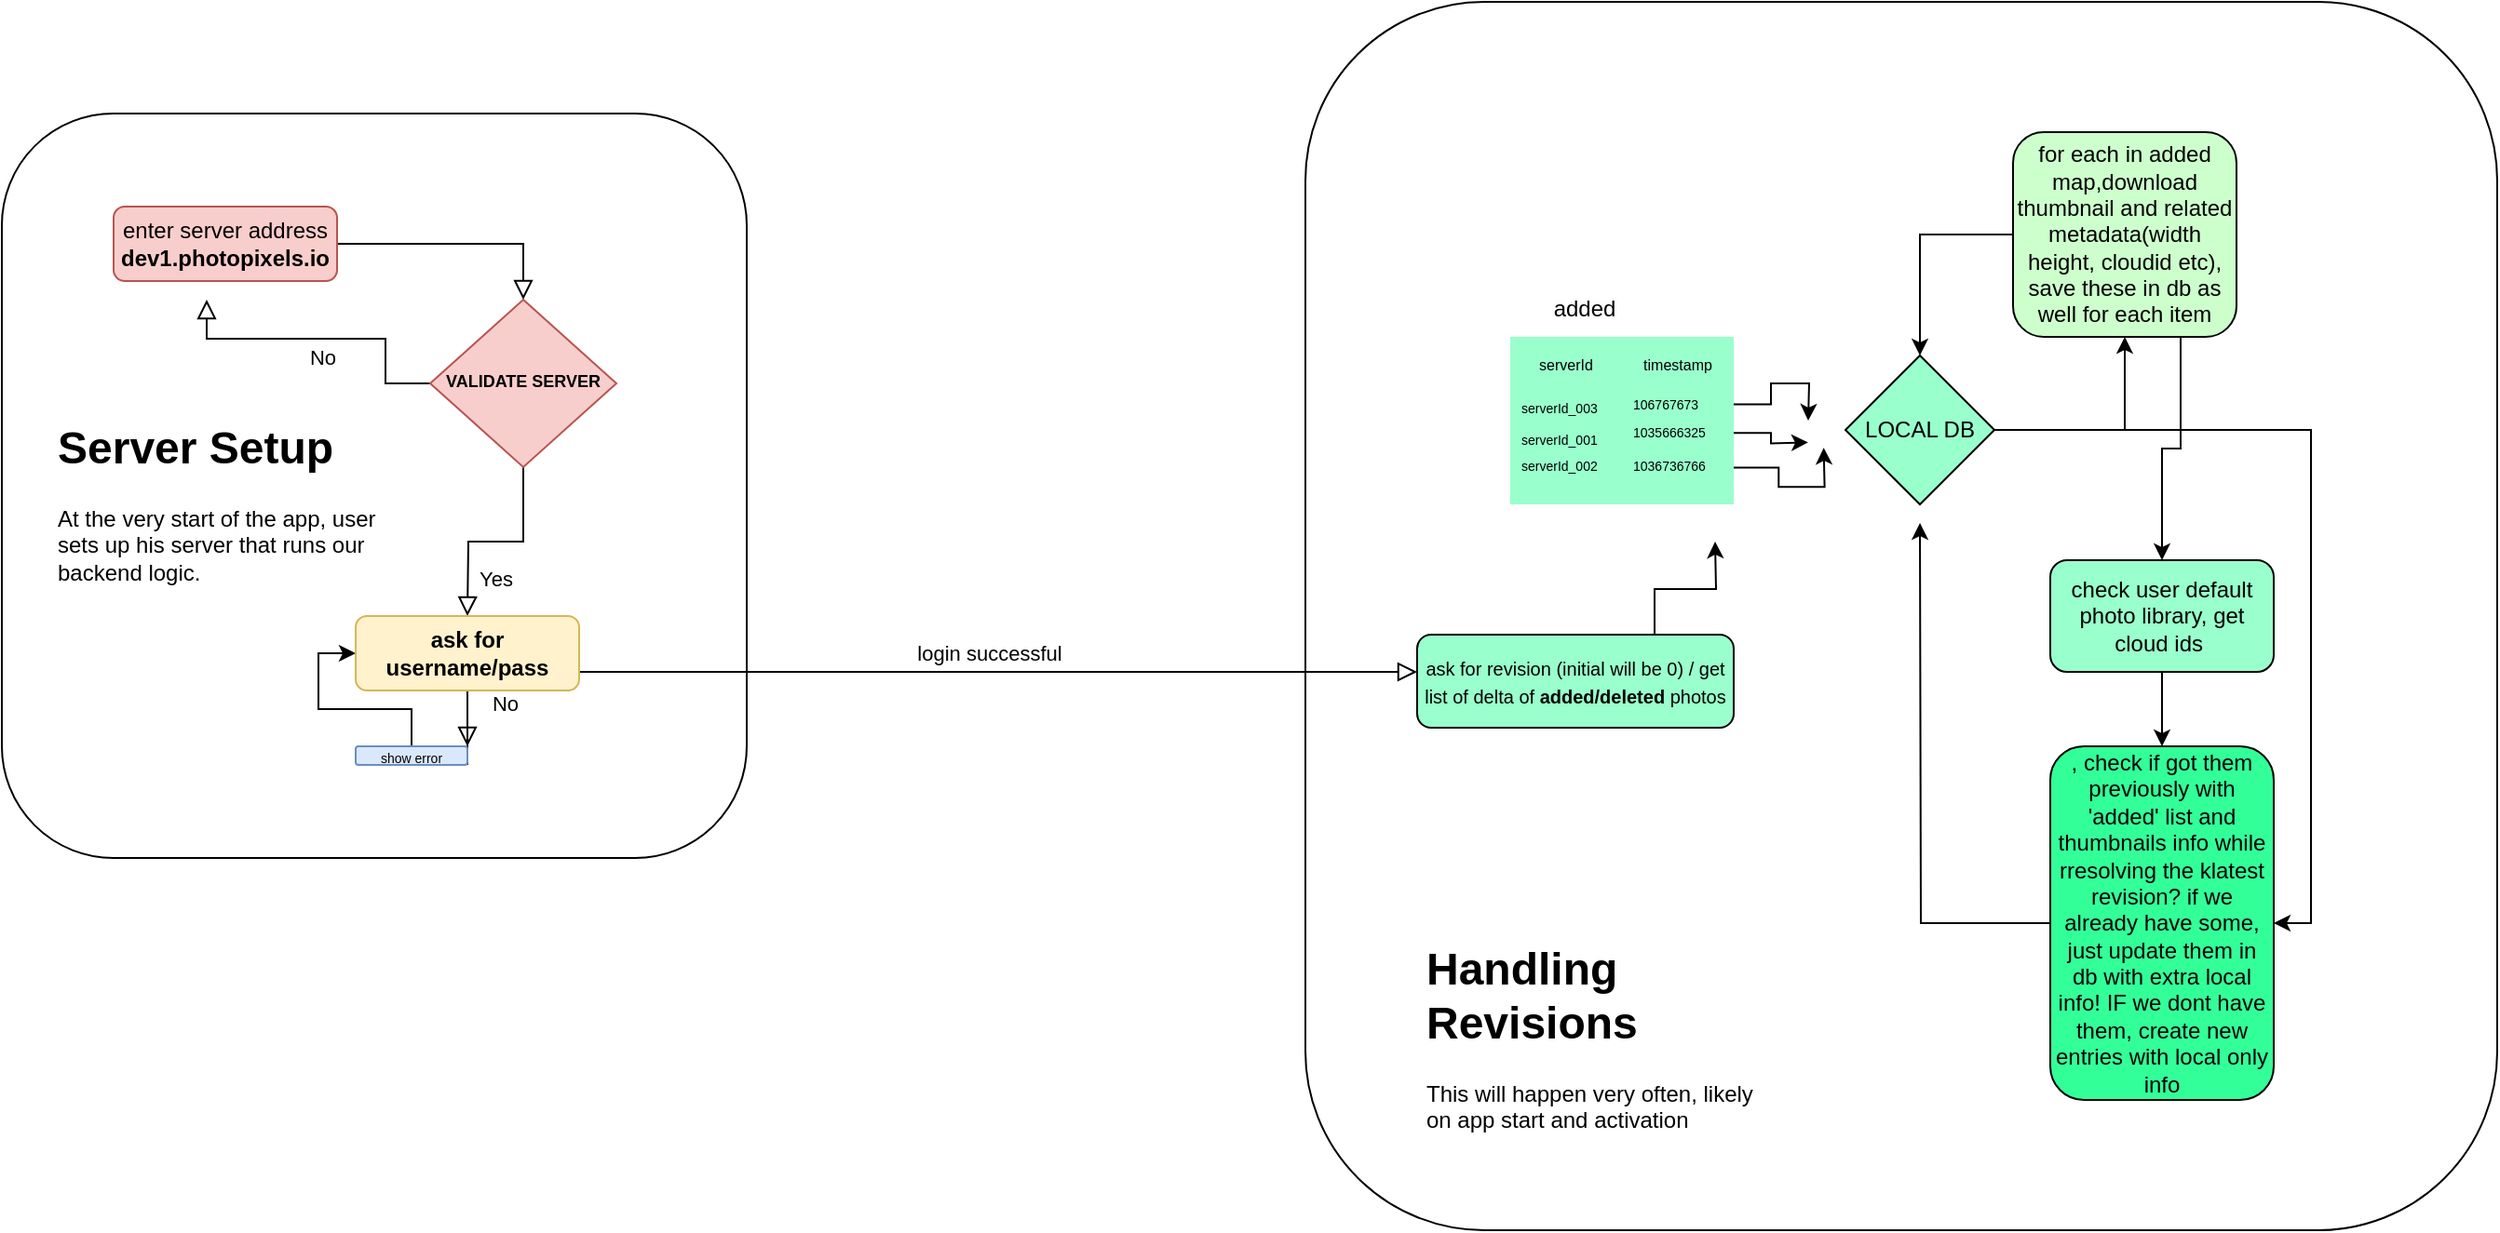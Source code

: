 <mxfile version="22.0.8" type="github">
  <diagram id="C5RBs43oDa-KdzZeNtuy" name="Page-1">
    <mxGraphModel dx="3212" dy="1318" grid="1" gridSize="10" guides="1" tooltips="1" connect="1" arrows="1" fold="1" page="1" pageScale="1" pageWidth="827" pageHeight="1169" math="0" shadow="0">
      <root>
        <mxCell id="WIyWlLk6GJQsqaUBKTNV-0" />
        <mxCell id="WIyWlLk6GJQsqaUBKTNV-1" parent="WIyWlLk6GJQsqaUBKTNV-0" />
        <mxCell id="DgIrEv0hFCFQkbHtoArC-39" value="" style="rounded=1;whiteSpace=wrap;html=1;" vertex="1" parent="WIyWlLk6GJQsqaUBKTNV-1">
          <mxGeometry x="-570" y="60" width="400" height="400" as="geometry" />
        </mxCell>
        <mxCell id="DgIrEv0hFCFQkbHtoArC-37" value="" style="rounded=1;whiteSpace=wrap;html=1;" vertex="1" parent="WIyWlLk6GJQsqaUBKTNV-1">
          <mxGeometry x="130" width="640" height="660" as="geometry" />
        </mxCell>
        <mxCell id="WIyWlLk6GJQsqaUBKTNV-2" value="" style="rounded=0;html=1;jettySize=auto;orthogonalLoop=1;fontSize=11;endArrow=block;endFill=0;endSize=8;strokeWidth=1;shadow=0;labelBackgroundColor=none;edgeStyle=orthogonalEdgeStyle;" parent="WIyWlLk6GJQsqaUBKTNV-1" source="WIyWlLk6GJQsqaUBKTNV-3" target="WIyWlLk6GJQsqaUBKTNV-6" edge="1">
          <mxGeometry relative="1" as="geometry" />
        </mxCell>
        <mxCell id="WIyWlLk6GJQsqaUBKTNV-3" value="enter server address&lt;br&gt;&lt;b&gt;dev1.photopixels.io&lt;/b&gt;" style="rounded=1;whiteSpace=wrap;html=1;fontSize=12;glass=0;strokeWidth=1;shadow=0;fillColor=#f8cecc;strokeColor=#b85450;" parent="WIyWlLk6GJQsqaUBKTNV-1" vertex="1">
          <mxGeometry x="-510" y="110" width="120" height="40" as="geometry" />
        </mxCell>
        <mxCell id="WIyWlLk6GJQsqaUBKTNV-4" value="Yes" style="rounded=0;html=1;jettySize=auto;orthogonalLoop=1;fontSize=11;endArrow=block;endFill=0;endSize=8;strokeWidth=1;shadow=0;labelBackgroundColor=none;edgeStyle=orthogonalEdgeStyle;" parent="WIyWlLk6GJQsqaUBKTNV-1" source="WIyWlLk6GJQsqaUBKTNV-6" edge="1">
          <mxGeometry y="20" relative="1" as="geometry">
            <mxPoint as="offset" />
            <mxPoint x="-320" y="330" as="targetPoint" />
          </mxGeometry>
        </mxCell>
        <mxCell id="WIyWlLk6GJQsqaUBKTNV-5" value="No" style="edgeStyle=orthogonalEdgeStyle;rounded=0;html=1;jettySize=auto;orthogonalLoop=1;fontSize=11;endArrow=block;endFill=0;endSize=8;strokeWidth=1;shadow=0;labelBackgroundColor=none;" parent="WIyWlLk6GJQsqaUBKTNV-1" source="WIyWlLk6GJQsqaUBKTNV-6" edge="1">
          <mxGeometry y="10" relative="1" as="geometry">
            <mxPoint as="offset" />
            <mxPoint x="-460" y="160" as="targetPoint" />
            <Array as="points">
              <mxPoint x="-364" y="205" />
              <mxPoint x="-364" y="181" />
            </Array>
          </mxGeometry>
        </mxCell>
        <mxCell id="WIyWlLk6GJQsqaUBKTNV-6" value="&lt;font size=&quot;1&quot; style=&quot;&quot;&gt;&lt;b style=&quot;font-size: 9px;&quot;&gt;VALIDATE SERVER&lt;/b&gt;&lt;/font&gt;" style="rhombus;whiteSpace=wrap;html=1;shadow=0;fontFamily=Helvetica;fontSize=12;align=center;strokeWidth=1;spacing=6;spacingTop=-4;fillColor=#f8cecc;strokeColor=#b85450;" parent="WIyWlLk6GJQsqaUBKTNV-1" vertex="1">
          <mxGeometry x="-340" y="160" width="100" height="90" as="geometry" />
        </mxCell>
        <mxCell id="WIyWlLk6GJQsqaUBKTNV-8" value="No" style="rounded=0;html=1;jettySize=auto;orthogonalLoop=1;fontSize=11;endArrow=block;endFill=0;endSize=8;strokeWidth=1;shadow=0;labelBackgroundColor=none;edgeStyle=orthogonalEdgeStyle;" parent="WIyWlLk6GJQsqaUBKTNV-1" target="WIyWlLk6GJQsqaUBKTNV-11" edge="1">
          <mxGeometry x="0.333" y="20" relative="1" as="geometry">
            <mxPoint as="offset" />
            <mxPoint x="-320" y="410" as="sourcePoint" />
            <Array as="points">
              <mxPoint x="-320" y="370" />
              <mxPoint x="-320" y="370" />
            </Array>
          </mxGeometry>
        </mxCell>
        <mxCell id="WIyWlLk6GJQsqaUBKTNV-9" value="login successful" style="edgeStyle=orthogonalEdgeStyle;rounded=0;html=1;jettySize=auto;orthogonalLoop=1;fontSize=11;endArrow=block;endFill=0;endSize=8;strokeWidth=1;shadow=0;labelBackgroundColor=none;exitX=1;exitY=0.5;exitDx=0;exitDy=0;" parent="WIyWlLk6GJQsqaUBKTNV-1" source="DgIrEv0hFCFQkbHtoArC-0" target="WIyWlLk6GJQsqaUBKTNV-12" edge="1">
          <mxGeometry y="10" relative="1" as="geometry">
            <mxPoint as="offset" />
            <mxPoint x="270" y="330" as="sourcePoint" />
            <Array as="points">
              <mxPoint x="280" y="360" />
              <mxPoint x="370" y="360" />
            </Array>
          </mxGeometry>
        </mxCell>
        <mxCell id="DgIrEv0hFCFQkbHtoArC-1" style="edgeStyle=orthogonalEdgeStyle;rounded=0;orthogonalLoop=1;jettySize=auto;html=1;entryX=0;entryY=0.5;entryDx=0;entryDy=0;" edge="1" parent="WIyWlLk6GJQsqaUBKTNV-1" source="WIyWlLk6GJQsqaUBKTNV-11" target="DgIrEv0hFCFQkbHtoArC-0">
          <mxGeometry relative="1" as="geometry" />
        </mxCell>
        <mxCell id="WIyWlLk6GJQsqaUBKTNV-11" value="&lt;font style=&quot;font-size: 7px;&quot;&gt;show error&lt;/font&gt;" style="rounded=1;whiteSpace=wrap;html=1;fontSize=12;glass=0;strokeWidth=1;shadow=0;fillColor=#dae8fc;strokeColor=#6c8ebf;" parent="WIyWlLk6GJQsqaUBKTNV-1" vertex="1">
          <mxGeometry x="-380" y="400" width="60" height="10" as="geometry" />
        </mxCell>
        <mxCell id="WIyWlLk6GJQsqaUBKTNV-12" value="&lt;font style=&quot;font-size: 10px;&quot;&gt;ask for revision (initial will be 0) / get list of delta of &lt;b&gt;added/deleted&lt;/b&gt; photos&lt;/font&gt;" style="rounded=1;whiteSpace=wrap;html=1;fontSize=12;glass=0;strokeWidth=1;shadow=0;fillColor=#99FFCC;" parent="WIyWlLk6GJQsqaUBKTNV-1" vertex="1">
          <mxGeometry x="190" y="340" width="170" height="50" as="geometry" />
        </mxCell>
        <mxCell id="DgIrEv0hFCFQkbHtoArC-0" value="ask for username/pass" style="rounded=1;whiteSpace=wrap;html=1;fontSize=12;glass=0;strokeWidth=1;shadow=0;fontStyle=1;fillColor=#fff2cc;strokeColor=#d6b656;" vertex="1" parent="WIyWlLk6GJQsqaUBKTNV-1">
          <mxGeometry x="-380" y="330" width="120" height="40" as="geometry" />
        </mxCell>
        <mxCell id="DgIrEv0hFCFQkbHtoArC-10" style="edgeStyle=orthogonalEdgeStyle;rounded=0;orthogonalLoop=1;jettySize=auto;html=1;exitX=0.75;exitY=0;exitDx=0;exitDy=0;" edge="1" parent="WIyWlLk6GJQsqaUBKTNV-1" source="WIyWlLk6GJQsqaUBKTNV-12">
          <mxGeometry relative="1" as="geometry">
            <mxPoint x="350" y="290" as="targetPoint" />
          </mxGeometry>
        </mxCell>
        <mxCell id="DgIrEv0hFCFQkbHtoArC-14" value="" style="group;fillColor=#99FFCC;" vertex="1" connectable="0" parent="WIyWlLk6GJQsqaUBKTNV-1">
          <mxGeometry x="240" y="180" width="120" height="90" as="geometry" />
        </mxCell>
        <mxCell id="DgIrEv0hFCFQkbHtoArC-2" value="serverId" style="swimlane;fontStyle=0;childLayout=stackLayout;horizontal=1;startSize=30;horizontalStack=0;resizeParent=1;resizeParentMax=0;resizeLast=0;collapsible=1;marginBottom=0;whiteSpace=wrap;html=1;fontSize=8;fillColor=#99FFCC;strokeColor=none;" vertex="1" parent="DgIrEv0hFCFQkbHtoArC-14">
          <mxGeometry width="60" height="79.484" as="geometry">
            <mxRectangle y="25" width="70" height="30" as="alternateBounds" />
          </mxGeometry>
        </mxCell>
        <mxCell id="DgIrEv0hFCFQkbHtoArC-5" value="serverId_003" style="text;strokeColor=none;fillColor=#99FFCC;align=left;verticalAlign=middle;spacingLeft=4;spacingRight=4;overflow=hidden;points=[[0,0.5],[1,0.5]];portConstraint=eastwest;rotatable=0;whiteSpace=wrap;html=1;fontSize=7;" vertex="1" parent="DgIrEv0hFCFQkbHtoArC-2">
          <mxGeometry y="30" width="60" height="18.556" as="geometry" />
        </mxCell>
        <mxCell id="DgIrEv0hFCFQkbHtoArC-13" value="" style="group;fillColor=#99FFCC;" vertex="1" connectable="0" parent="DgIrEv0hFCFQkbHtoArC-2">
          <mxGeometry y="48.556" width="60" height="30.927" as="geometry" />
        </mxCell>
        <mxCell id="DgIrEv0hFCFQkbHtoArC-3" value="serverId_001" style="text;strokeColor=none;fillColor=#99FFCC;align=left;verticalAlign=middle;spacingLeft=4;spacingRight=4;overflow=hidden;points=[[0,0.5],[1,0.5]];portConstraint=eastwest;rotatable=0;whiteSpace=wrap;html=1;fontSize=7;" vertex="1" parent="DgIrEv0hFCFQkbHtoArC-13">
          <mxGeometry width="60" height="12.371" as="geometry" />
        </mxCell>
        <mxCell id="DgIrEv0hFCFQkbHtoArC-4" value="serverId_002" style="text;strokeColor=none;fillColor=#99FFCC;align=left;verticalAlign=middle;spacingLeft=4;spacingRight=4;overflow=hidden;points=[[0,0.5],[1,0.5]];portConstraint=eastwest;rotatable=0;whiteSpace=wrap;html=1;fontSize=7;" vertex="1" parent="DgIrEv0hFCFQkbHtoArC-13">
          <mxGeometry y="12.371" width="60" height="18.556" as="geometry" />
        </mxCell>
        <mxCell id="DgIrEv0hFCFQkbHtoArC-6" value="timestamp" style="swimlane;fontStyle=0;childLayout=stackLayout;horizontal=1;startSize=30;horizontalStack=0;resizeParent=1;resizeParentMax=0;resizeLast=0;collapsible=1;marginBottom=0;whiteSpace=wrap;html=1;fontSize=8;fillColor=#99FFCC;strokeColor=none;" vertex="1" parent="DgIrEv0hFCFQkbHtoArC-14">
          <mxGeometry x="60" width="60" height="79.484" as="geometry" />
        </mxCell>
        <mxCell id="DgIrEv0hFCFQkbHtoArC-7" value="106767673&lt;br&gt;" style="text;strokeColor=none;fillColor=#99FFCC;align=left;verticalAlign=middle;spacingLeft=4;spacingRight=4;overflow=hidden;points=[[0,0.5],[1,0.5]];portConstraint=eastwest;rotatable=0;whiteSpace=wrap;html=1;fontSize=7;" vertex="1" parent="DgIrEv0hFCFQkbHtoArC-6">
          <mxGeometry y="30" width="60" height="12.371" as="geometry" />
        </mxCell>
        <mxCell id="DgIrEv0hFCFQkbHtoArC-8" value="1035666325" style="text;strokeColor=none;fillColor=#99FFCC;align=left;verticalAlign=middle;spacingLeft=4;spacingRight=4;overflow=hidden;points=[[0,0.5],[1,0.5]];portConstraint=eastwest;rotatable=0;whiteSpace=wrap;html=1;fontSize=7;" vertex="1" parent="DgIrEv0hFCFQkbHtoArC-6">
          <mxGeometry y="42.371" width="60" height="18.556" as="geometry" />
        </mxCell>
        <mxCell id="DgIrEv0hFCFQkbHtoArC-9" value="1036736766" style="text;strokeColor=none;fillColor=#99FFCC;align=left;verticalAlign=middle;spacingLeft=4;spacingRight=4;overflow=hidden;points=[[0,0.5],[1,0.5]];portConstraint=eastwest;rotatable=0;whiteSpace=wrap;html=1;fontSize=7;" vertex="1" parent="DgIrEv0hFCFQkbHtoArC-6">
          <mxGeometry y="60.927" width="60" height="18.556" as="geometry" />
        </mxCell>
        <mxCell id="DgIrEv0hFCFQkbHtoArC-17" style="edgeStyle=orthogonalEdgeStyle;rounded=0;orthogonalLoop=1;jettySize=auto;html=1;" edge="1" parent="WIyWlLk6GJQsqaUBKTNV-1" source="DgIrEv0hFCFQkbHtoArC-7">
          <mxGeometry relative="1" as="geometry">
            <mxPoint x="400" y="225" as="targetPoint" />
          </mxGeometry>
        </mxCell>
        <mxCell id="DgIrEv0hFCFQkbHtoArC-18" style="edgeStyle=orthogonalEdgeStyle;rounded=0;orthogonalLoop=1;jettySize=auto;html=1;exitX=1;exitY=0.5;exitDx=0;exitDy=0;entryX=0;entryY=0.667;entryDx=0;entryDy=0;entryPerimeter=0;" edge="1" parent="WIyWlLk6GJQsqaUBKTNV-1" source="DgIrEv0hFCFQkbHtoArC-8">
          <mxGeometry relative="1" as="geometry">
            <mxPoint x="400" y="236.69" as="targetPoint" />
          </mxGeometry>
        </mxCell>
        <mxCell id="DgIrEv0hFCFQkbHtoArC-19" style="edgeStyle=orthogonalEdgeStyle;rounded=0;orthogonalLoop=1;jettySize=auto;html=1;exitX=1;exitY=0.5;exitDx=0;exitDy=0;entryX=0;entryY=0.75;entryDx=0;entryDy=0;" edge="1" parent="WIyWlLk6GJQsqaUBKTNV-1" source="DgIrEv0hFCFQkbHtoArC-9">
          <mxGeometry relative="1" as="geometry">
            <mxPoint x="408.333" y="239.583" as="targetPoint" />
          </mxGeometry>
        </mxCell>
        <mxCell id="DgIrEv0hFCFQkbHtoArC-23" style="edgeStyle=orthogonalEdgeStyle;rounded=0;orthogonalLoop=1;jettySize=auto;html=1;" edge="1" parent="WIyWlLk6GJQsqaUBKTNV-1" source="DgIrEv0hFCFQkbHtoArC-20" target="DgIrEv0hFCFQkbHtoArC-22">
          <mxGeometry relative="1" as="geometry" />
        </mxCell>
        <mxCell id="DgIrEv0hFCFQkbHtoArC-33" style="edgeStyle=orthogonalEdgeStyle;rounded=0;orthogonalLoop=1;jettySize=auto;html=1;entryX=1;entryY=0.5;entryDx=0;entryDy=0;" edge="1" parent="WIyWlLk6GJQsqaUBKTNV-1" source="DgIrEv0hFCFQkbHtoArC-20" target="DgIrEv0hFCFQkbHtoArC-30">
          <mxGeometry relative="1" as="geometry" />
        </mxCell>
        <mxCell id="DgIrEv0hFCFQkbHtoArC-20" value="LOCAL DB" style="rhombus;whiteSpace=wrap;html=1;fillColor=#99FFCC;" vertex="1" parent="WIyWlLk6GJQsqaUBKTNV-1">
          <mxGeometry x="420" y="190" width="80" height="80" as="geometry" />
        </mxCell>
        <mxCell id="DgIrEv0hFCFQkbHtoArC-26" style="edgeStyle=orthogonalEdgeStyle;rounded=0;orthogonalLoop=1;jettySize=auto;html=1;entryX=0.5;entryY=0;entryDx=0;entryDy=0;" edge="1" parent="WIyWlLk6GJQsqaUBKTNV-1" source="DgIrEv0hFCFQkbHtoArC-22" target="DgIrEv0hFCFQkbHtoArC-20">
          <mxGeometry relative="1" as="geometry" />
        </mxCell>
        <mxCell id="DgIrEv0hFCFQkbHtoArC-32" style="edgeStyle=orthogonalEdgeStyle;rounded=0;orthogonalLoop=1;jettySize=auto;html=1;exitX=0.75;exitY=1;exitDx=0;exitDy=0;entryX=0.5;entryY=0;entryDx=0;entryDy=0;" edge="1" parent="WIyWlLk6GJQsqaUBKTNV-1" source="DgIrEv0hFCFQkbHtoArC-22" target="DgIrEv0hFCFQkbHtoArC-31">
          <mxGeometry relative="1" as="geometry" />
        </mxCell>
        <mxCell id="DgIrEv0hFCFQkbHtoArC-22" value="for each in added map,download thumbnail and related metadata(width height, cloudid etc), save these in db as well for each item" style="rounded=1;whiteSpace=wrap;html=1;fillColor=#CCFFCC;" vertex="1" parent="WIyWlLk6GJQsqaUBKTNV-1">
          <mxGeometry x="510" y="70" width="120" height="110" as="geometry" />
        </mxCell>
        <mxCell id="DgIrEv0hFCFQkbHtoArC-35" style="edgeStyle=orthogonalEdgeStyle;rounded=0;orthogonalLoop=1;jettySize=auto;html=1;" edge="1" parent="WIyWlLk6GJQsqaUBKTNV-1" source="DgIrEv0hFCFQkbHtoArC-30">
          <mxGeometry relative="1" as="geometry">
            <mxPoint x="460" y="280" as="targetPoint" />
          </mxGeometry>
        </mxCell>
        <mxCell id="DgIrEv0hFCFQkbHtoArC-30" value=", check if got them previously with &#39;added&#39; list and thumbnails info while rresolving the klatest revision? if we already have some, just update them in db with extra local info! IF we dont have them, create new entries with local only info" style="rounded=1;whiteSpace=wrap;html=1;fillColor=#33FF99;" vertex="1" parent="WIyWlLk6GJQsqaUBKTNV-1">
          <mxGeometry x="530" y="400" width="120" height="190" as="geometry" />
        </mxCell>
        <mxCell id="DgIrEv0hFCFQkbHtoArC-34" style="edgeStyle=orthogonalEdgeStyle;rounded=0;orthogonalLoop=1;jettySize=auto;html=1;entryX=0.5;entryY=0;entryDx=0;entryDy=0;" edge="1" parent="WIyWlLk6GJQsqaUBKTNV-1" source="DgIrEv0hFCFQkbHtoArC-31" target="DgIrEv0hFCFQkbHtoArC-30">
          <mxGeometry relative="1" as="geometry" />
        </mxCell>
        <mxCell id="DgIrEv0hFCFQkbHtoArC-31" value="check user default photo library, get cloud ids&amp;nbsp;" style="rounded=1;whiteSpace=wrap;html=1;fillColor=#99FFCC;" vertex="1" parent="WIyWlLk6GJQsqaUBKTNV-1">
          <mxGeometry x="530" y="300" width="120" height="60" as="geometry" />
        </mxCell>
        <mxCell id="DgIrEv0hFCFQkbHtoArC-36" value="added" style="text;html=1;strokeColor=none;fillColor=none;align=center;verticalAlign=middle;whiteSpace=wrap;rounded=0;" vertex="1" parent="WIyWlLk6GJQsqaUBKTNV-1">
          <mxGeometry x="230" y="150" width="100" height="30" as="geometry" />
        </mxCell>
        <mxCell id="DgIrEv0hFCFQkbHtoArC-38" value="&lt;h1&gt;Handling Revisions&lt;/h1&gt;&lt;p&gt;This will happen very often, likely on app start and activation&lt;/p&gt;" style="text;html=1;strokeColor=none;fillColor=none;spacing=5;spacingTop=-20;whiteSpace=wrap;overflow=hidden;rounded=0;" vertex="1" parent="WIyWlLk6GJQsqaUBKTNV-1">
          <mxGeometry x="190" y="500" width="190" height="120" as="geometry" />
        </mxCell>
        <mxCell id="DgIrEv0hFCFQkbHtoArC-40" value="&lt;h1&gt;Server Setup&lt;/h1&gt;&lt;p&gt;At the very start of the app, user sets up his server that runs our backend logic.&lt;/p&gt;" style="text;html=1;strokeColor=none;fillColor=none;spacing=5;spacingTop=-20;whiteSpace=wrap;overflow=hidden;rounded=0;" vertex="1" parent="WIyWlLk6GJQsqaUBKTNV-1">
          <mxGeometry x="-545" y="220" width="190" height="120" as="geometry" />
        </mxCell>
      </root>
    </mxGraphModel>
  </diagram>
</mxfile>
